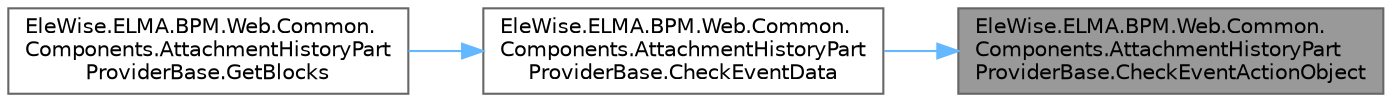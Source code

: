 digraph "EleWise.ELMA.BPM.Web.Common.Components.AttachmentHistoryPartProviderBase.CheckEventActionObject"
{
 // LATEX_PDF_SIZE
  bgcolor="transparent";
  edge [fontname=Helvetica,fontsize=10,labelfontname=Helvetica,labelfontsize=10];
  node [fontname=Helvetica,fontsize=10,shape=box,height=0.2,width=0.4];
  rankdir="RL";
  Node1 [id="Node000001",label="EleWise.ELMA.BPM.Web.Common.\lComponents.AttachmentHistoryPart\lProviderBase.CheckEventActionObject",height=0.2,width=0.4,color="gray40", fillcolor="grey60", style="filled", fontcolor="black",tooltip="Необходимо проверить в наследнике сформированную модель данных истории для отображения...."];
  Node1 -> Node2 [id="edge1_Node000001_Node000002",dir="back",color="steelblue1",style="solid",tooltip=" "];
  Node2 [id="Node000002",label="EleWise.ELMA.BPM.Web.Common.\lComponents.AttachmentHistoryPart\lProviderBase.CheckEventData",height=0.2,width=0.4,color="grey40", fillcolor="white", style="filled",URL="$class_ele_wise_1_1_e_l_m_a_1_1_b_p_m_1_1_web_1_1_common_1_1_components_1_1_attachment_history_part_provider_base.html#ac83a2b85448e1305c011290750544f84",tooltip=" "];
  Node2 -> Node3 [id="edge2_Node000002_Node000003",dir="back",color="steelblue1",style="solid",tooltip=" "];
  Node3 [id="Node000003",label="EleWise.ELMA.BPM.Web.Common.\lComponents.AttachmentHistoryPart\lProviderBase.GetBlocks",height=0.2,width=0.4,color="grey40", fillcolor="white", style="filled",URL="$class_ele_wise_1_1_e_l_m_a_1_1_b_p_m_1_1_web_1_1_common_1_1_components_1_1_attachment_history_part_provider_base.html#a3677f7be2853276305d4fcb9be4b9736",tooltip=" "];
}
